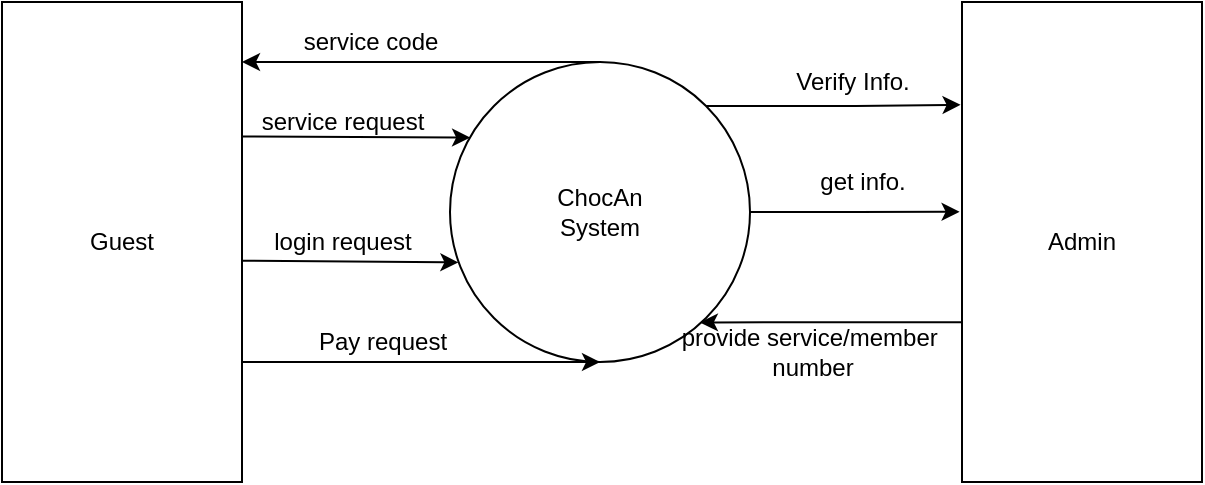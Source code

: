 <mxfile version="15.6.8" type="device"><diagram id="lJmM4_gDVn7CNWv0pSOd" name="Page-1"><mxGraphModel dx="632" dy="280" grid="1" gridSize="10" guides="1" tooltips="1" connect="1" arrows="1" fold="1" page="1" pageScale="1" pageWidth="827" pageHeight="1169" math="0" shadow="0"><root><mxCell id="0"/><mxCell id="1" parent="0"/><mxCell id="7_e2d86OdEFGuqpBfJXn-23" style="edgeStyle=orthogonalEdgeStyle;rounded=0;orthogonalLoop=1;jettySize=auto;html=1;entryX=-0.01;entryY=0.437;entryDx=0;entryDy=0;entryPerimeter=0;" edge="1" parent="1" source="7_e2d86OdEFGuqpBfJXn-2" target="7_e2d86OdEFGuqpBfJXn-4"><mxGeometry relative="1" as="geometry"/></mxCell><mxCell id="7_e2d86OdEFGuqpBfJXn-26" style="edgeStyle=orthogonalEdgeStyle;rounded=0;orthogonalLoop=1;jettySize=auto;html=1;exitX=1;exitY=0;exitDx=0;exitDy=0;entryX=-0.006;entryY=0.214;entryDx=0;entryDy=0;entryPerimeter=0;" edge="1" parent="1" source="7_e2d86OdEFGuqpBfJXn-2" target="7_e2d86OdEFGuqpBfJXn-4"><mxGeometry relative="1" as="geometry"/></mxCell><mxCell id="7_e2d86OdEFGuqpBfJXn-2" value="ChocAn&lt;br&gt;System" style="ellipse;whiteSpace=wrap;html=1;aspect=fixed;" vertex="1" parent="1"><mxGeometry x="264" y="110" width="150" height="150" as="geometry"/></mxCell><mxCell id="7_e2d86OdEFGuqpBfJXn-4" value="Admin" style="rounded=0;whiteSpace=wrap;html=1;" vertex="1" parent="1"><mxGeometry x="520" y="80" width="120" height="240" as="geometry"/></mxCell><mxCell id="7_e2d86OdEFGuqpBfJXn-5" value="Guest" style="rounded=0;whiteSpace=wrap;html=1;" vertex="1" parent="1"><mxGeometry x="40" y="80" width="120" height="240" as="geometry"/></mxCell><mxCell id="7_e2d86OdEFGuqpBfJXn-6" value="" style="endArrow=classic;html=1;rounded=0;exitX=0.5;exitY=0;exitDx=0;exitDy=0;" edge="1" parent="1" source="7_e2d86OdEFGuqpBfJXn-2"><mxGeometry width="50" height="50" relative="1" as="geometry"><mxPoint x="200" y="140" as="sourcePoint"/><mxPoint x="160" y="110" as="targetPoint"/><Array as="points"/></mxGeometry></mxCell><mxCell id="7_e2d86OdEFGuqpBfJXn-8" value="service request" style="text;html=1;align=center;verticalAlign=middle;resizable=0;points=[];autosize=1;strokeColor=none;fillColor=none;" vertex="1" parent="1"><mxGeometry x="160" y="130" width="100" height="20" as="geometry"/></mxCell><mxCell id="7_e2d86OdEFGuqpBfJXn-11" value="login request" style="text;html=1;align=center;verticalAlign=middle;resizable=0;points=[];autosize=1;strokeColor=none;fillColor=none;" vertex="1" parent="1"><mxGeometry x="170" y="190" width="80" height="20" as="geometry"/></mxCell><mxCell id="7_e2d86OdEFGuqpBfJXn-13" value="Pay request" style="text;html=1;align=center;verticalAlign=middle;resizable=0;points=[];autosize=1;strokeColor=none;fillColor=none;" vertex="1" parent="1"><mxGeometry x="190" y="240" width="80" height="20" as="geometry"/></mxCell><mxCell id="7_e2d86OdEFGuqpBfJXn-16" value="" style="endArrow=classic;html=1;rounded=0;entryX=0.5;entryY=1;entryDx=0;entryDy=0;exitX=1;exitY=0.75;exitDx=0;exitDy=0;" edge="1" parent="1" source="7_e2d86OdEFGuqpBfJXn-5" target="7_e2d86OdEFGuqpBfJXn-2"><mxGeometry width="50" height="50" relative="1" as="geometry"><mxPoint x="214" y="260" as="sourcePoint"/><mxPoint x="264" y="210" as="targetPoint"/></mxGeometry></mxCell><mxCell id="7_e2d86OdEFGuqpBfJXn-18" value="service code" style="text;html=1;align=center;verticalAlign=middle;resizable=0;points=[];autosize=1;strokeColor=none;fillColor=none;" vertex="1" parent="1"><mxGeometry x="184" y="90" width="80" height="20" as="geometry"/></mxCell><mxCell id="7_e2d86OdEFGuqpBfJXn-21" value="" style="endArrow=classic;html=1;rounded=0;entryX=0.067;entryY=0.252;entryDx=0;entryDy=0;exitX=1;exitY=0.28;exitDx=0;exitDy=0;exitPerimeter=0;entryPerimeter=0;" edge="1" parent="1" source="7_e2d86OdEFGuqpBfJXn-5" target="7_e2d86OdEFGuqpBfJXn-2"><mxGeometry width="50" height="50" relative="1" as="geometry"><mxPoint x="199" y="170" as="sourcePoint"/><mxPoint x="249" y="120" as="targetPoint"/></mxGeometry></mxCell><mxCell id="7_e2d86OdEFGuqpBfJXn-22" value="" style="endArrow=classic;html=1;rounded=0;entryX=0.028;entryY=0.668;entryDx=0;entryDy=0;exitX=0.999;exitY=0.539;exitDx=0;exitDy=0;exitPerimeter=0;entryPerimeter=0;" edge="1" parent="1" source="7_e2d86OdEFGuqpBfJXn-5" target="7_e2d86OdEFGuqpBfJXn-2"><mxGeometry width="50" height="50" relative="1" as="geometry"><mxPoint x="190" y="240" as="sourcePoint"/><mxPoint x="240" y="190" as="targetPoint"/></mxGeometry></mxCell><mxCell id="7_e2d86OdEFGuqpBfJXn-25" value="get info." style="text;html=1;align=center;verticalAlign=middle;resizable=0;points=[];autosize=1;strokeColor=none;fillColor=none;" vertex="1" parent="1"><mxGeometry x="440" y="160" width="60" height="20" as="geometry"/></mxCell><mxCell id="7_e2d86OdEFGuqpBfJXn-27" value="Verify Info." style="text;html=1;align=center;verticalAlign=middle;resizable=0;points=[];autosize=1;strokeColor=none;fillColor=none;" vertex="1" parent="1"><mxGeometry x="430" y="110" width="70" height="20" as="geometry"/></mxCell><mxCell id="7_e2d86OdEFGuqpBfJXn-28" value="" style="endArrow=classic;html=1;rounded=0;exitX=0;exitY=0.667;exitDx=0;exitDy=0;exitPerimeter=0;entryX=0.833;entryY=0.868;entryDx=0;entryDy=0;entryPerimeter=0;" edge="1" parent="1" source="7_e2d86OdEFGuqpBfJXn-4" target="7_e2d86OdEFGuqpBfJXn-2"><mxGeometry width="50" height="50" relative="1" as="geometry"><mxPoint x="320" y="230" as="sourcePoint"/><mxPoint x="370" y="180" as="targetPoint"/></mxGeometry></mxCell><mxCell id="7_e2d86OdEFGuqpBfJXn-29" value="provide service/member&amp;nbsp;&lt;br&gt;number" style="text;html=1;align=center;verticalAlign=middle;resizable=0;points=[];autosize=1;strokeColor=none;fillColor=none;" vertex="1" parent="1"><mxGeometry x="370" y="240" width="150" height="30" as="geometry"/></mxCell></root></mxGraphModel></diagram></mxfile>
